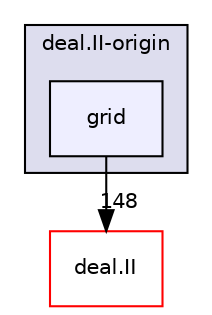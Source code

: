 digraph "include/deal.II-origin/grid" {
  compound=true
  node [ fontsize="10", fontname="Helvetica"];
  edge [ labelfontsize="10", labelfontname="Helvetica"];
  subgraph clusterdir_1627ce85bc33b76c4cb222dfe9aeffd7 {
    graph [ bgcolor="#ddddee", pencolor="black", label="deal.II-origin" fontname="Helvetica", fontsize="10", URL="dir_1627ce85bc33b76c4cb222dfe9aeffd7.html"]
  dir_3b90df1b35a30c5217b654fb0770fb09 [shape=box, label="grid", style="filled", fillcolor="#eeeeff", pencolor="black", URL="dir_3b90df1b35a30c5217b654fb0770fb09.html"];
  }
  dir_ee90d91a514b839c31faec7a1d916f67 [shape=box label="deal.II" fillcolor="white" style="filled" color="red" URL="dir_ee90d91a514b839c31faec7a1d916f67.html"];
  dir_3b90df1b35a30c5217b654fb0770fb09->dir_ee90d91a514b839c31faec7a1d916f67 [headlabel="148", labeldistance=1.5 headhref="dir_000020_000009.html"];
}
